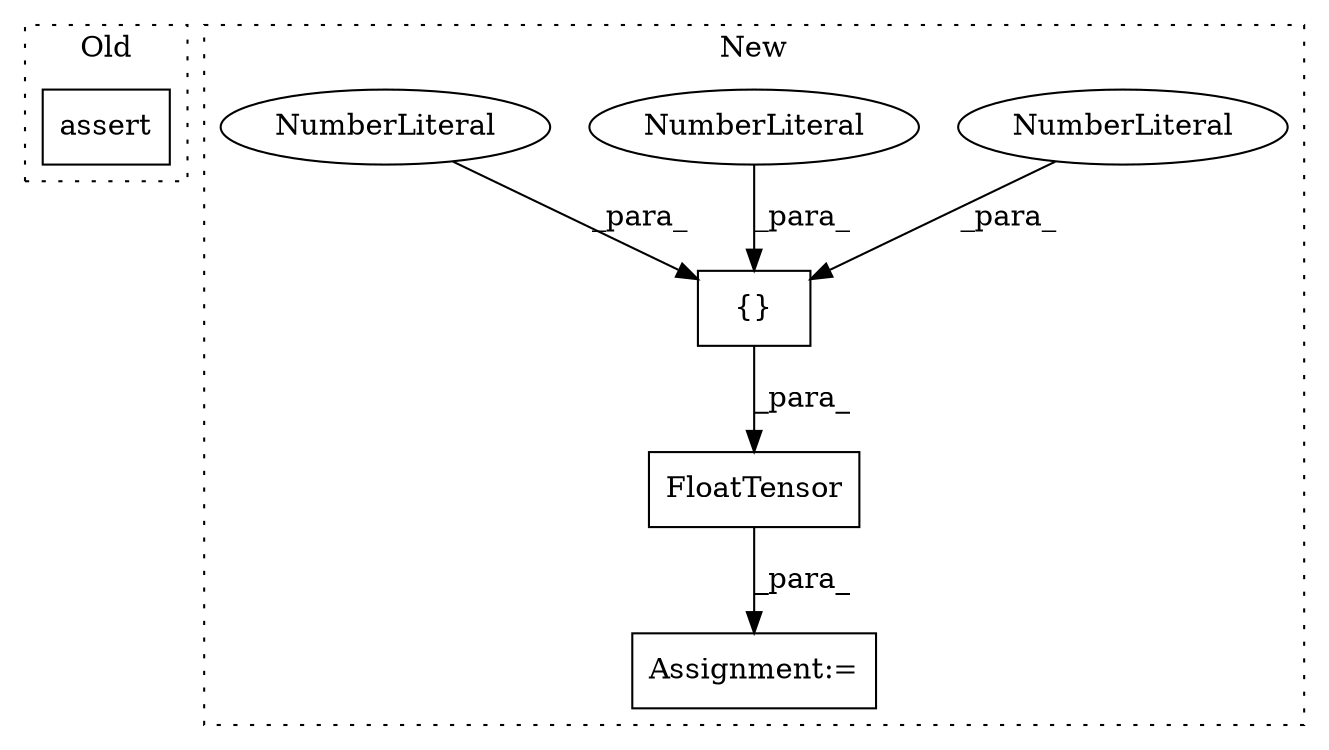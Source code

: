 digraph G {
subgraph cluster0 {
1 [label="assert" a="6" s="591" l="7" shape="box"];
label = "Old";
style="dotted";
}
subgraph cluster1 {
2 [label="FloatTensor" a="32" s="957,993" l="12,1" shape="box"];
3 [label="{}" a="4" s="581,605" l="1,1" shape="box"];
4 [label="NumberLiteral" a="34" s="597" l="4" shape="ellipse"];
5 [label="NumberLiteral" a="34" s="592" l="4" shape="ellipse"];
6 [label="NumberLiteral" a="34" s="602" l="3" shape="ellipse"];
7 [label="Assignment:=" a="7" s="950" l="1" shape="box"];
label = "New";
style="dotted";
}
2 -> 7 [label="_para_"];
3 -> 2 [label="_para_"];
4 -> 3 [label="_para_"];
5 -> 3 [label="_para_"];
6 -> 3 [label="_para_"];
}